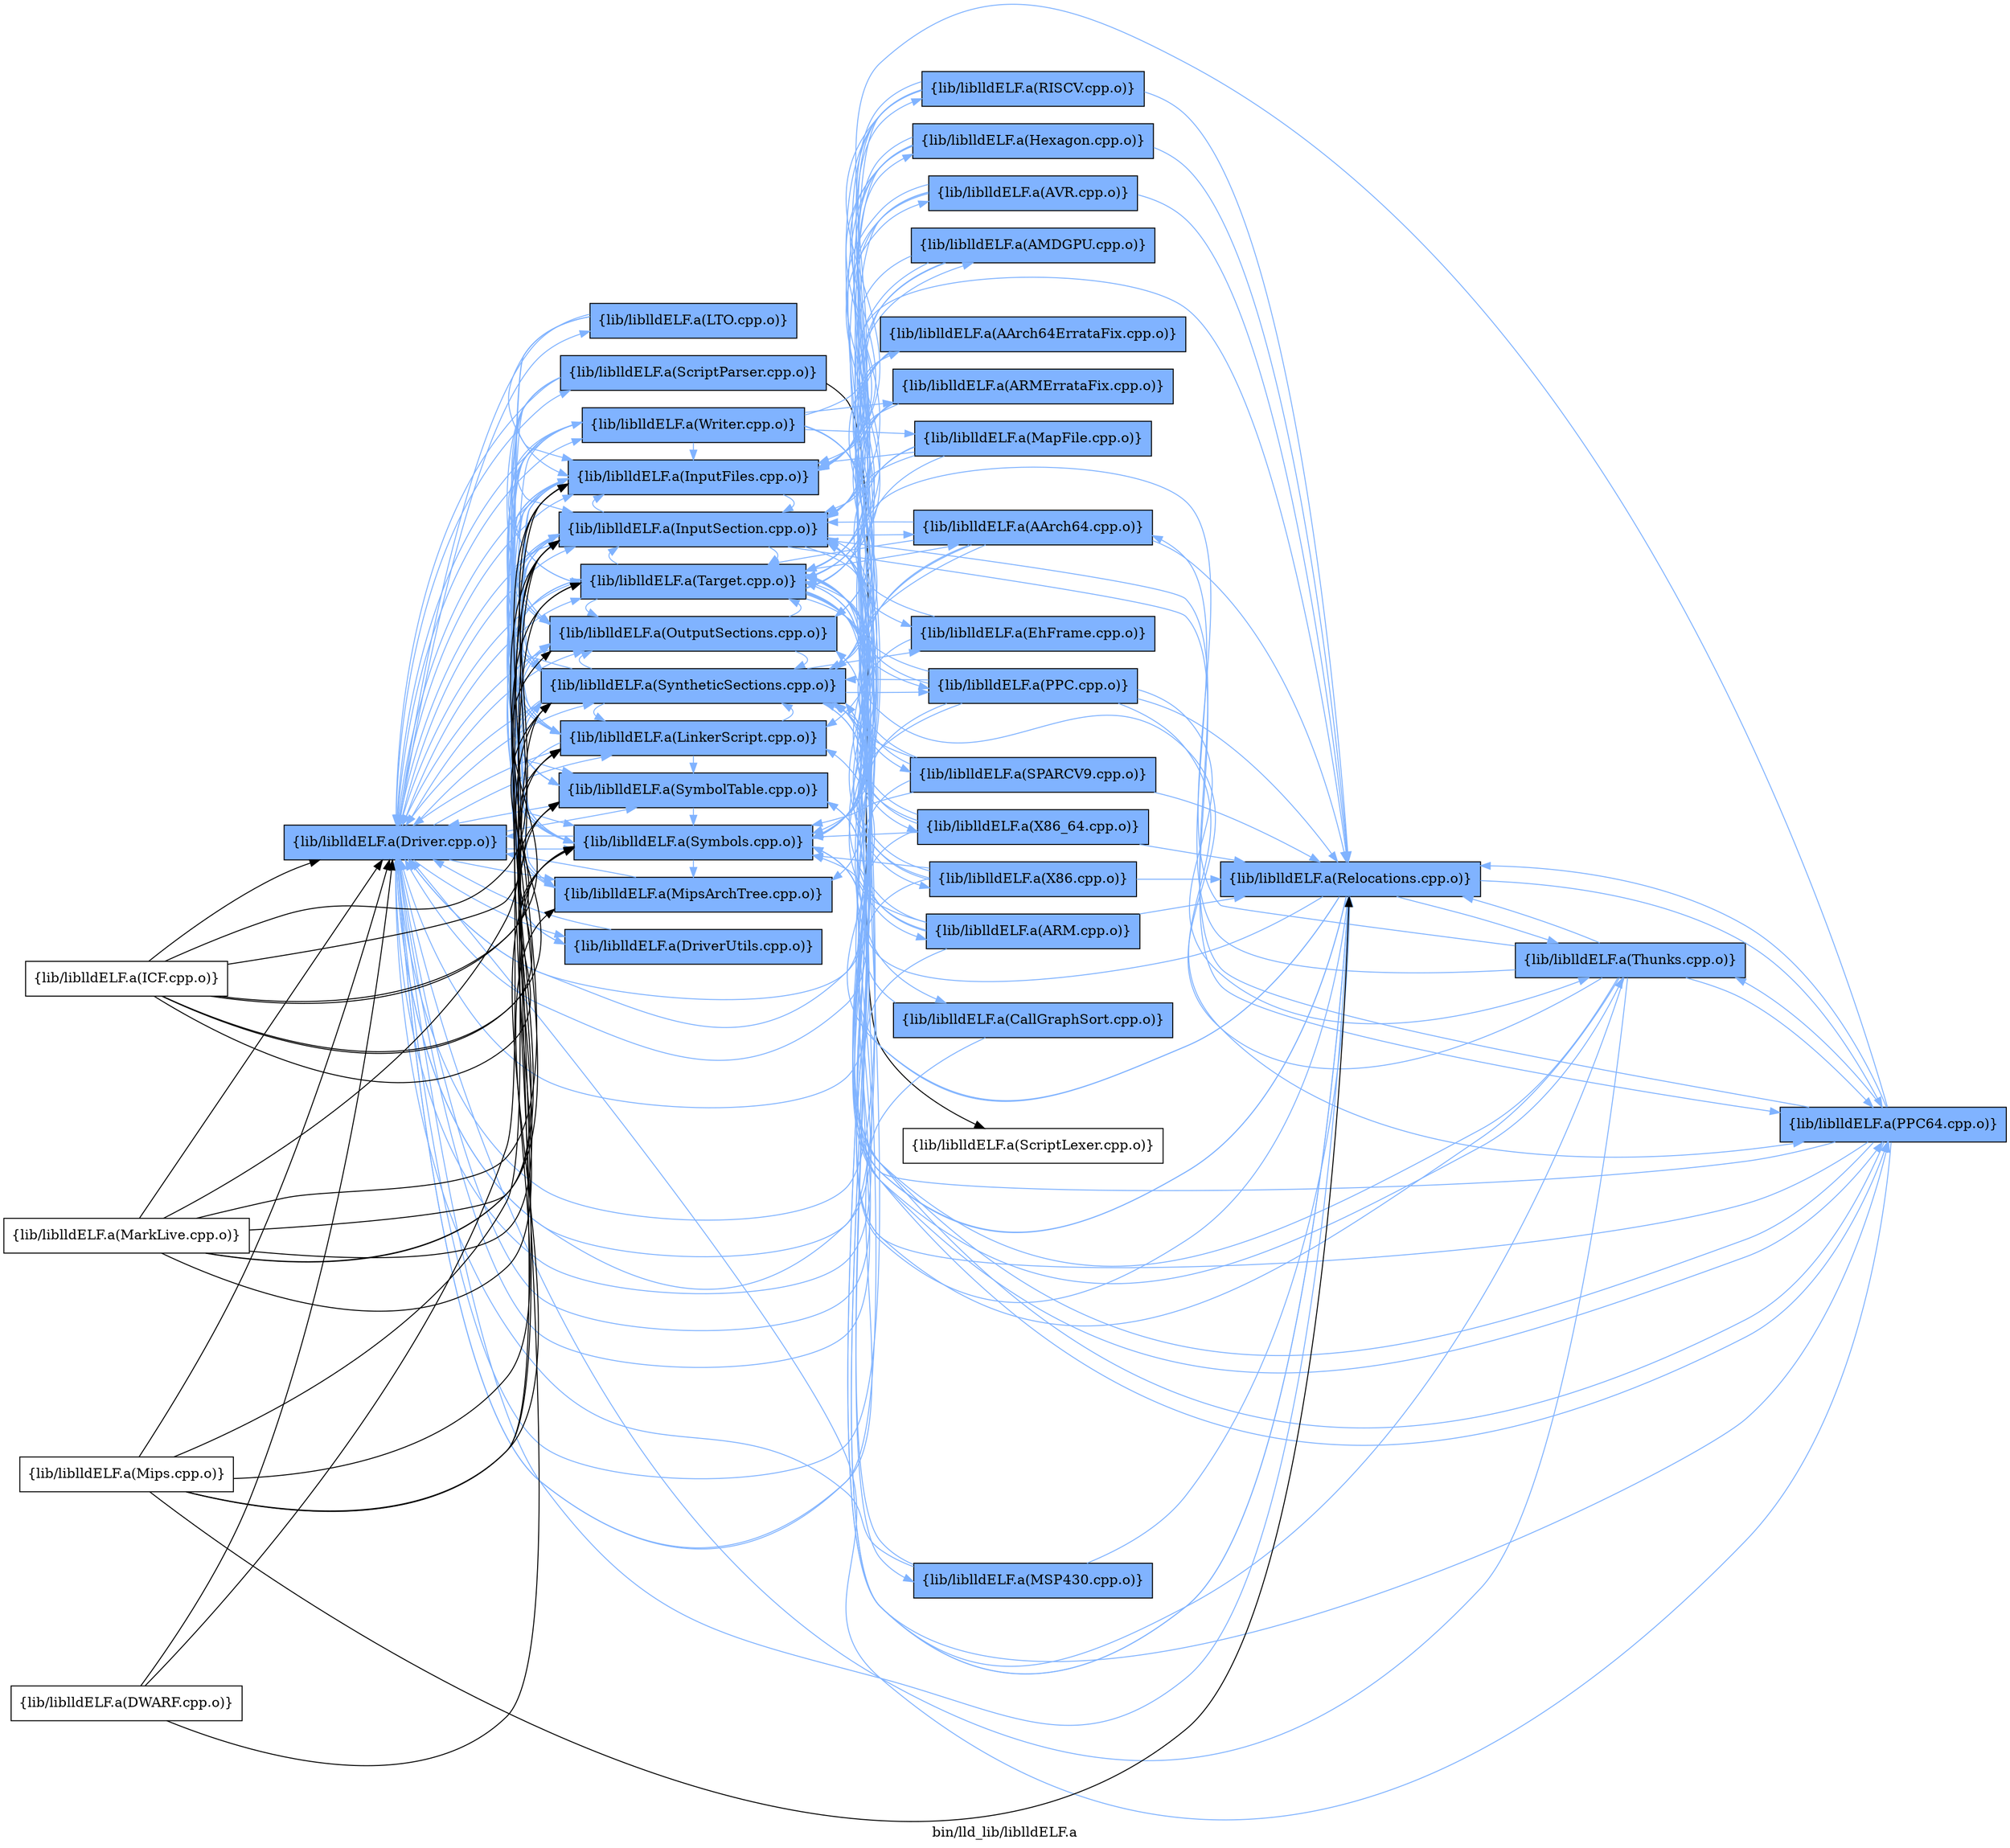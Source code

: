 digraph "bin/lld_lib/liblldELF.a" {
	label="bin/lld_lib/liblldELF.a";
	rankdir=LR;
	{ rank=same; Node0x55fd7b8131f8;  }
	{ rank=same; Node0x55fd7b80e248; Node0x55fd7b80f198; Node0x55fd7b813d38; Node0x55fd7b805878; Node0x55fd7b804158; Node0x55fd7b8034d8; Node0x55fd7b807858; Node0x55fd7b806908; Node0x55fd7b8181a8; Node0x55fd7b817c08; Node0x55fd7b8174d8; Node0x55fd7b7fd0d8; Node0x55fd7b813798;  }

	Node0x55fd7b8131f8 [shape=record,shape=box,group=1,style=filled,fillcolor="0.600000 0.5 1",label="{lib/liblldELF.a(Driver.cpp.o)}"];
	Node0x55fd7b8131f8 -> Node0x55fd7b80e248[color="0.600000 0.5 1"];
	Node0x55fd7b8131f8 -> Node0x55fd7b80f198[color="0.600000 0.5 1"];
	Node0x55fd7b8131f8 -> Node0x55fd7b813d38[color="0.600000 0.5 1"];
	Node0x55fd7b8131f8 -> Node0x55fd7b805878[color="0.600000 0.5 1"];
	Node0x55fd7b8131f8 -> Node0x55fd7b804158[color="0.600000 0.5 1"];
	Node0x55fd7b8131f8 -> Node0x55fd7b8034d8[color="0.600000 0.5 1"];
	Node0x55fd7b8131f8 -> Node0x55fd7b807858[color="0.600000 0.5 1"];
	Node0x55fd7b8131f8 -> Node0x55fd7b806908[color="0.600000 0.5 1"];
	Node0x55fd7b8131f8 -> Node0x55fd7b8181a8[color="0.600000 0.5 1"];
	Node0x55fd7b8131f8 -> Node0x55fd7b817c08[color="0.600000 0.5 1"];
	Node0x55fd7b8131f8 -> Node0x55fd7b8174d8[color="0.600000 0.5 1"];
	Node0x55fd7b8131f8 -> Node0x55fd7b7fd0d8[color="0.600000 0.5 1"];
	Node0x55fd7b8131f8 -> Node0x55fd7b813798[color="0.600000 0.5 1"];
	Node0x55fd7b80e248 [shape=record,shape=box,group=1,style=filled,fillcolor="0.600000 0.5 1",label="{lib/liblldELF.a(DriverUtils.cpp.o)}"];
	Node0x55fd7b80e248 -> Node0x55fd7b8131f8[color="0.600000 0.5 1"];
	Node0x55fd7b80f198 [shape=record,shape=box,group=1,style=filled,fillcolor="0.600000 0.5 1",label="{lib/liblldELF.a(InputFiles.cpp.o)}"];
	Node0x55fd7b80f198 -> Node0x55fd7b80e248[color="0.600000 0.5 1"];
	Node0x55fd7b80f198 -> Node0x55fd7b8131f8[color="0.600000 0.5 1"];
	Node0x55fd7b80f198 -> Node0x55fd7b813d38[color="0.600000 0.5 1"];
	Node0x55fd7b80f198 -> Node0x55fd7b805878[color="0.600000 0.5 1"];
	Node0x55fd7b80f198 -> Node0x55fd7b8181a8[color="0.600000 0.5 1"];
	Node0x55fd7b80f198 -> Node0x55fd7b817c08[color="0.600000 0.5 1"];
	Node0x55fd7b80f198 -> Node0x55fd7b8174d8[color="0.600000 0.5 1"];
	Node0x55fd7b813d38 [shape=record,shape=box,group=1,style=filled,fillcolor="0.600000 0.5 1",label="{lib/liblldELF.a(MipsArchTree.cpp.o)}"];
	Node0x55fd7b813d38 -> Node0x55fd7b80f198[color="0.600000 0.5 1"];
	Node0x55fd7b813d38 -> Node0x55fd7b8131f8[color="0.600000 0.5 1"];
	Node0x55fd7b805878 [shape=record,shape=box,group=1,style=filled,fillcolor="0.600000 0.5 1",label="{lib/liblldELF.a(InputSection.cpp.o)}"];
	Node0x55fd7b805878 -> Node0x55fd7b80f198[color="0.600000 0.5 1"];
	Node0x55fd7b805878 -> Node0x55fd7b8131f8[color="0.600000 0.5 1"];
	Node0x55fd7b805878 -> Node0x55fd7b8055a8[color="0.600000 0.5 1"];
	Node0x55fd7b805878 -> Node0x55fd7b805008[color="0.600000 0.5 1"];
	Node0x55fd7b805878 -> Node0x55fd7b8042e8[color="0.600000 0.5 1"];
	Node0x55fd7b805878 -> Node0x55fd7b807858[color="0.600000 0.5 1"];
	Node0x55fd7b805878 -> Node0x55fd7b8181a8[color="0.600000 0.5 1"];
	Node0x55fd7b805878 -> Node0x55fd7b817c08[color="0.600000 0.5 1"];
	Node0x55fd7b805878 -> Node0x55fd7b8174d8[color="0.600000 0.5 1"];
	Node0x55fd7b805878 -> Node0x55fd7b7fd0d8[color="0.600000 0.5 1"];
	Node0x55fd7b804158 [shape=record,shape=box,group=1,style=filled,fillcolor="0.600000 0.5 1",label="{lib/liblldELF.a(LTO.cpp.o)}"];
	Node0x55fd7b804158 -> Node0x55fd7b80f198[color="0.600000 0.5 1"];
	Node0x55fd7b804158 -> Node0x55fd7b8131f8[color="0.600000 0.5 1"];
	Node0x55fd7b804158 -> Node0x55fd7b8181a8[color="0.600000 0.5 1"];
	Node0x55fd7b804158 -> Node0x55fd7b817c08[color="0.600000 0.5 1"];
	Node0x55fd7b8034d8 [shape=record,shape=box,group=1,style=filled,fillcolor="0.600000 0.5 1",label="{lib/liblldELF.a(LinkerScript.cpp.o)}"];
	Node0x55fd7b8034d8 -> Node0x55fd7b80f198[color="0.600000 0.5 1"];
	Node0x55fd7b8034d8 -> Node0x55fd7b8131f8[color="0.600000 0.5 1"];
	Node0x55fd7b8034d8 -> Node0x55fd7b805878[color="0.600000 0.5 1"];
	Node0x55fd7b8034d8 -> Node0x55fd7b807858[color="0.600000 0.5 1"];
	Node0x55fd7b8034d8 -> Node0x55fd7b8181a8[color="0.600000 0.5 1"];
	Node0x55fd7b8034d8 -> Node0x55fd7b817c08[color="0.600000 0.5 1"];
	Node0x55fd7b8034d8 -> Node0x55fd7b8174d8[color="0.600000 0.5 1"];
	Node0x55fd7b8034d8 -> Node0x55fd7b7fd0d8[color="0.600000 0.5 1"];
	Node0x55fd7b8034d8 -> Node0x55fd7b813798[color="0.600000 0.5 1"];
	Node0x55fd7b807858 [shape=record,shape=box,group=1,style=filled,fillcolor="0.600000 0.5 1",label="{lib/liblldELF.a(OutputSections.cpp.o)}"];
	Node0x55fd7b807858 -> Node0x55fd7b8131f8[color="0.600000 0.5 1"];
	Node0x55fd7b807858 -> Node0x55fd7b805878[color="0.600000 0.5 1"];
	Node0x55fd7b807858 -> Node0x55fd7b8034d8[color="0.600000 0.5 1"];
	Node0x55fd7b807858 -> Node0x55fd7b8174d8[color="0.600000 0.5 1"];
	Node0x55fd7b807858 -> Node0x55fd7b7fd0d8[color="0.600000 0.5 1"];
	Node0x55fd7b806908 [shape=record,shape=box,group=1,style=filled,fillcolor="0.600000 0.5 1",label="{lib/liblldELF.a(ScriptParser.cpp.o)}"];
	Node0x55fd7b806908 -> Node0x55fd7b80e248[color="0.600000 0.5 1"];
	Node0x55fd7b806908 -> Node0x55fd7b80f198[color="0.600000 0.5 1"];
	Node0x55fd7b806908 -> Node0x55fd7b8131f8[color="0.600000 0.5 1"];
	Node0x55fd7b806908 -> Node0x55fd7b8034d8[color="0.600000 0.5 1"];
	Node0x55fd7b806908 -> Node0x55fd7b807858[color="0.600000 0.5 1"];
	Node0x55fd7b806908 -> Node0x55fd7b816088;
	Node0x55fd7b806908 -> Node0x55fd7b8181a8[color="0.600000 0.5 1"];
	Node0x55fd7b806908 -> Node0x55fd7b7fd0d8[color="0.600000 0.5 1"];
	Node0x55fd7b8181a8 [shape=record,shape=box,group=1,style=filled,fillcolor="0.600000 0.5 1",label="{lib/liblldELF.a(SymbolTable.cpp.o)}"];
	Node0x55fd7b8181a8 -> Node0x55fd7b8131f8[color="0.600000 0.5 1"];
	Node0x55fd7b8181a8 -> Node0x55fd7b817c08[color="0.600000 0.5 1"];
	Node0x55fd7b817c08 [shape=record,shape=box,group=1,style=filled,fillcolor="0.600000 0.5 1",label="{lib/liblldELF.a(Symbols.cpp.o)}"];
	Node0x55fd7b817c08 -> Node0x55fd7b80f198[color="0.600000 0.5 1"];
	Node0x55fd7b817c08 -> Node0x55fd7b8131f8[color="0.600000 0.5 1"];
	Node0x55fd7b817c08 -> Node0x55fd7b813d38[color="0.600000 0.5 1"];
	Node0x55fd7b817c08 -> Node0x55fd7b805878[color="0.600000 0.5 1"];
	Node0x55fd7b817c08 -> Node0x55fd7b807858[color="0.600000 0.5 1"];
	Node0x55fd7b817c08 -> Node0x55fd7b8174d8[color="0.600000 0.5 1"];
	Node0x55fd7b817c08 -> Node0x55fd7b7fd0d8[color="0.600000 0.5 1"];
	Node0x55fd7b8174d8 [shape=record,shape=box,group=1,style=filled,fillcolor="0.600000 0.5 1",label="{lib/liblldELF.a(SyntheticSections.cpp.o)}"];
	Node0x55fd7b8174d8 -> Node0x55fd7b80f198[color="0.600000 0.5 1"];
	Node0x55fd7b8174d8 -> Node0x55fd7b8131f8[color="0.600000 0.5 1"];
	Node0x55fd7b8174d8 -> Node0x55fd7b813d38[color="0.600000 0.5 1"];
	Node0x55fd7b8174d8 -> Node0x55fd7b805878[color="0.600000 0.5 1"];
	Node0x55fd7b8174d8 -> Node0x55fd7b805008[color="0.600000 0.5 1"];
	Node0x55fd7b8174d8 -> Node0x55fd7b8042e8[color="0.600000 0.5 1"];
	Node0x55fd7b8174d8 -> Node0x55fd7b8034d8[color="0.600000 0.5 1"];
	Node0x55fd7b8174d8 -> Node0x55fd7b807858[color="0.600000 0.5 1"];
	Node0x55fd7b8174d8 -> Node0x55fd7b8181a8[color="0.600000 0.5 1"];
	Node0x55fd7b8174d8 -> Node0x55fd7b817c08[color="0.600000 0.5 1"];
	Node0x55fd7b8174d8 -> Node0x55fd7b819558[color="0.600000 0.5 1"];
	Node0x55fd7b8174d8 -> Node0x55fd7b7fd0d8[color="0.600000 0.5 1"];
	Node0x55fd7b8174d8 -> Node0x55fd7b811718[color="0.600000 0.5 1"];
	Node0x55fd7b7fd0d8 [shape=record,shape=box,group=1,style=filled,fillcolor="0.600000 0.5 1",label="{lib/liblldELF.a(Target.cpp.o)}"];
	Node0x55fd7b7fd0d8 -> Node0x55fd7b8131f8[color="0.600000 0.5 1"];
	Node0x55fd7b7fd0d8 -> Node0x55fd7b805878[color="0.600000 0.5 1"];
	Node0x55fd7b7fd0d8 -> Node0x55fd7b8055a8[color="0.600000 0.5 1"];
	Node0x55fd7b7fd0d8 -> Node0x55fd7b805008[color="0.600000 0.5 1"];
	Node0x55fd7b7fd0d8 -> Node0x55fd7b807858[color="0.600000 0.5 1"];
	Node0x55fd7b7fd0d8 -> Node0x55fd7b819558[color="0.600000 0.5 1"];
	Node0x55fd7b7fd0d8 -> Node0x55fd7b7fd808[color="0.600000 0.5 1"];
	Node0x55fd7b7fd0d8 -> Node0x55fd7b7fdee8[color="0.600000 0.5 1"];
	Node0x55fd7b7fd0d8 -> Node0x55fd7b7fbf08[color="0.600000 0.5 1"];
	Node0x55fd7b7fd0d8 -> Node0x55fd7b7fc4f8[color="0.600000 0.5 1"];
	Node0x55fd7b7fd0d8 -> Node0x55fd7b810638[color="0.600000 0.5 1"];
	Node0x55fd7b7fd0d8 -> Node0x55fd7b80feb8[color="0.600000 0.5 1"];
	Node0x55fd7b7fd0d8 -> Node0x55fd7b810548[color="0.600000 0.5 1"];
	Node0x55fd7b7fd0d8 -> Node0x55fd7b811b28[color="0.600000 0.5 1"];
	Node0x55fd7b7fd0d8 -> Node0x55fd7b811448[color="0.600000 0.5 1"];
	Node0x55fd7b813798 [shape=record,shape=box,group=1,style=filled,fillcolor="0.600000 0.5 1",label="{lib/liblldELF.a(Writer.cpp.o)}"];
	Node0x55fd7b813798 -> Node0x55fd7b80f198[color="0.600000 0.5 1"];
	Node0x55fd7b813798 -> Node0x55fd7b8131f8[color="0.600000 0.5 1"];
	Node0x55fd7b813798 -> Node0x55fd7b805878[color="0.600000 0.5 1"];
	Node0x55fd7b813798 -> Node0x55fd7b805008[color="0.600000 0.5 1"];
	Node0x55fd7b813798 -> Node0x55fd7b8034d8[color="0.600000 0.5 1"];
	Node0x55fd7b813798 -> Node0x55fd7b807858[color="0.600000 0.5 1"];
	Node0x55fd7b813798 -> Node0x55fd7b806fe8[color="0.600000 0.5 1"];
	Node0x55fd7b813798 -> Node0x55fd7b8181a8[color="0.600000 0.5 1"];
	Node0x55fd7b813798 -> Node0x55fd7b817c08[color="0.600000 0.5 1"];
	Node0x55fd7b813798 -> Node0x55fd7b8174d8[color="0.600000 0.5 1"];
	Node0x55fd7b813798 -> Node0x55fd7b7fd0d8[color="0.600000 0.5 1"];
	Node0x55fd7b813798 -> Node0x55fd7b814698[color="0.600000 0.5 1"];
	Node0x55fd7b813798 -> Node0x55fd7b8148c8[color="0.600000 0.5 1"];
	Node0x55fd7b813798 -> Node0x55fd7b8137e8[color="0.600000 0.5 1"];
	Node0x55fd7b813798 -> Node0x55fd7b7fdd58[color="0.600000 0.5 1"];
	Node0x55fd7b80e518 [shape=record,shape=box,group=0,label="{lib/liblldELF.a(ICF.cpp.o)}"];
	Node0x55fd7b80e518 -> Node0x55fd7b80f198;
	Node0x55fd7b80e518 -> Node0x55fd7b8131f8;
	Node0x55fd7b80e518 -> Node0x55fd7b805878;
	Node0x55fd7b80e518 -> Node0x55fd7b8034d8;
	Node0x55fd7b80e518 -> Node0x55fd7b807858;
	Node0x55fd7b80e518 -> Node0x55fd7b8181a8;
	Node0x55fd7b80e518 -> Node0x55fd7b817c08;
	Node0x55fd7b80e518 -> Node0x55fd7b8174d8;
	Node0x55fd7b80f418 [shape=record,shape=box,group=0,label="{lib/liblldELF.a(DWARF.cpp.o)}"];
	Node0x55fd7b80f418 -> Node0x55fd7b80f198;
	Node0x55fd7b80f418 -> Node0x55fd7b8131f8;
	Node0x55fd7b80f418 -> Node0x55fd7b805878;
	Node0x55fd7b8055a8 [shape=record,shape=box,group=1,style=filled,fillcolor="0.600000 0.5 1",label="{lib/liblldELF.a(AArch64.cpp.o)}"];
	Node0x55fd7b8055a8 -> Node0x55fd7b8131f8[color="0.600000 0.5 1"];
	Node0x55fd7b8055a8 -> Node0x55fd7b805878[color="0.600000 0.5 1"];
	Node0x55fd7b8055a8 -> Node0x55fd7b806fe8[color="0.600000 0.5 1"];
	Node0x55fd7b8055a8 -> Node0x55fd7b817c08[color="0.600000 0.5 1"];
	Node0x55fd7b8055a8 -> Node0x55fd7b8174d8[color="0.600000 0.5 1"];
	Node0x55fd7b8055a8 -> Node0x55fd7b7fd0d8[color="0.600000 0.5 1"];
	Node0x55fd7b805008 [shape=record,shape=box,group=1,style=filled,fillcolor="0.600000 0.5 1",label="{lib/liblldELF.a(PPC64.cpp.o)}"];
	Node0x55fd7b805008 -> Node0x55fd7b80f198[color="0.600000 0.5 1"];
	Node0x55fd7b805008 -> Node0x55fd7b8131f8[color="0.600000 0.5 1"];
	Node0x55fd7b805008 -> Node0x55fd7b805878[color="0.600000 0.5 1"];
	Node0x55fd7b805008 -> Node0x55fd7b806fe8[color="0.600000 0.5 1"];
	Node0x55fd7b805008 -> Node0x55fd7b8181a8[color="0.600000 0.5 1"];
	Node0x55fd7b805008 -> Node0x55fd7b817c08[color="0.600000 0.5 1"];
	Node0x55fd7b805008 -> Node0x55fd7b8174d8[color="0.600000 0.5 1"];
	Node0x55fd7b805008 -> Node0x55fd7b7fd0d8[color="0.600000 0.5 1"];
	Node0x55fd7b805008 -> Node0x55fd7b811718[color="0.600000 0.5 1"];
	Node0x55fd7b8042e8 [shape=record,shape=box,group=1,style=filled,fillcolor="0.600000 0.5 1",label="{lib/liblldELF.a(EhFrame.cpp.o)}"];
	Node0x55fd7b8042e8 -> Node0x55fd7b8131f8[color="0.600000 0.5 1"];
	Node0x55fd7b8042e8 -> Node0x55fd7b805878[color="0.600000 0.5 1"];
	Node0x55fd7b806fe8 [shape=record,shape=box,group=1,style=filled,fillcolor="0.600000 0.5 1",label="{lib/liblldELF.a(Relocations.cpp.o)}"];
	Node0x55fd7b806fe8 -> Node0x55fd7b80f198[color="0.600000 0.5 1"];
	Node0x55fd7b806fe8 -> Node0x55fd7b8131f8[color="0.600000 0.5 1"];
	Node0x55fd7b806fe8 -> Node0x55fd7b805878[color="0.600000 0.5 1"];
	Node0x55fd7b806fe8 -> Node0x55fd7b805008[color="0.600000 0.5 1"];
	Node0x55fd7b806fe8 -> Node0x55fd7b8034d8[color="0.600000 0.5 1"];
	Node0x55fd7b806fe8 -> Node0x55fd7b807858[color="0.600000 0.5 1"];
	Node0x55fd7b806fe8 -> Node0x55fd7b8181a8[color="0.600000 0.5 1"];
	Node0x55fd7b806fe8 -> Node0x55fd7b817c08[color="0.600000 0.5 1"];
	Node0x55fd7b806fe8 -> Node0x55fd7b8174d8[color="0.600000 0.5 1"];
	Node0x55fd7b806fe8 -> Node0x55fd7b7fd0d8[color="0.600000 0.5 1"];
	Node0x55fd7b806fe8 -> Node0x55fd7b811718[color="0.600000 0.5 1"];
	Node0x55fd7b811718 [shape=record,shape=box,group=1,style=filled,fillcolor="0.600000 0.5 1",label="{lib/liblldELF.a(Thunks.cpp.o)}"];
	Node0x55fd7b811718 -> Node0x55fd7b8131f8[color="0.600000 0.5 1"];
	Node0x55fd7b811718 -> Node0x55fd7b813d38[color="0.600000 0.5 1"];
	Node0x55fd7b811718 -> Node0x55fd7b805878[color="0.600000 0.5 1"];
	Node0x55fd7b811718 -> Node0x55fd7b8055a8[color="0.600000 0.5 1"];
	Node0x55fd7b811718 -> Node0x55fd7b805008[color="0.600000 0.5 1"];
	Node0x55fd7b811718 -> Node0x55fd7b806fe8[color="0.600000 0.5 1"];
	Node0x55fd7b811718 -> Node0x55fd7b817c08[color="0.600000 0.5 1"];
	Node0x55fd7b811718 -> Node0x55fd7b8174d8[color="0.600000 0.5 1"];
	Node0x55fd7b811718 -> Node0x55fd7b7fd0d8[color="0.600000 0.5 1"];
	Node0x55fd7b807fd8 [shape=record,shape=box,group=0,label="{lib/liblldELF.a(MarkLive.cpp.o)}"];
	Node0x55fd7b807fd8 -> Node0x55fd7b80f198;
	Node0x55fd7b807fd8 -> Node0x55fd7b8131f8;
	Node0x55fd7b807fd8 -> Node0x55fd7b805878;
	Node0x55fd7b807fd8 -> Node0x55fd7b8034d8;
	Node0x55fd7b807fd8 -> Node0x55fd7b8181a8;
	Node0x55fd7b807fd8 -> Node0x55fd7b817c08;
	Node0x55fd7b807fd8 -> Node0x55fd7b8174d8;
	Node0x55fd7b807fd8 -> Node0x55fd7b7fd0d8;
	Node0x55fd7b816088 [shape=record,shape=box,group=0,label="{lib/liblldELF.a(ScriptLexer.cpp.o)}"];
	Node0x55fd7b819558 [shape=record,shape=box,group=1,style=filled,fillcolor="0.600000 0.5 1",label="{lib/liblldELF.a(PPC.cpp.o)}"];
	Node0x55fd7b819558 -> Node0x55fd7b8131f8[color="0.600000 0.5 1"];
	Node0x55fd7b819558 -> Node0x55fd7b805878[color="0.600000 0.5 1"];
	Node0x55fd7b819558 -> Node0x55fd7b805008[color="0.600000 0.5 1"];
	Node0x55fd7b819558 -> Node0x55fd7b806fe8[color="0.600000 0.5 1"];
	Node0x55fd7b819558 -> Node0x55fd7b817c08[color="0.600000 0.5 1"];
	Node0x55fd7b819558 -> Node0x55fd7b8174d8[color="0.600000 0.5 1"];
	Node0x55fd7b819558 -> Node0x55fd7b7fd0d8[color="0.600000 0.5 1"];
	Node0x55fd7b819558 -> Node0x55fd7b811718[color="0.600000 0.5 1"];
	Node0x55fd7b818dd8 [shape=record,shape=box,group=0,label="{lib/liblldELF.a(Mips.cpp.o)}"];
	Node0x55fd7b818dd8 -> Node0x55fd7b8131f8;
	Node0x55fd7b818dd8 -> Node0x55fd7b813d38;
	Node0x55fd7b818dd8 -> Node0x55fd7b805878;
	Node0x55fd7b818dd8 -> Node0x55fd7b806fe8;
	Node0x55fd7b818dd8 -> Node0x55fd7b817c08;
	Node0x55fd7b818dd8 -> Node0x55fd7b8174d8;
	Node0x55fd7b818dd8 -> Node0x55fd7b7fd0d8;
	Node0x55fd7b7fd808 [shape=record,shape=box,group=1,style=filled,fillcolor="0.600000 0.5 1",label="{lib/liblldELF.a(RISCV.cpp.o)}"];
	Node0x55fd7b7fd808 -> Node0x55fd7b80f198[color="0.600000 0.5 1"];
	Node0x55fd7b7fd808 -> Node0x55fd7b8131f8[color="0.600000 0.5 1"];
	Node0x55fd7b7fd808 -> Node0x55fd7b805878[color="0.600000 0.5 1"];
	Node0x55fd7b7fd808 -> Node0x55fd7b806fe8[color="0.600000 0.5 1"];
	Node0x55fd7b7fd808 -> Node0x55fd7b817c08[color="0.600000 0.5 1"];
	Node0x55fd7b7fd808 -> Node0x55fd7b8174d8[color="0.600000 0.5 1"];
	Node0x55fd7b7fd808 -> Node0x55fd7b7fd0d8[color="0.600000 0.5 1"];
	Node0x55fd7b7fdee8 [shape=record,shape=box,group=1,style=filled,fillcolor="0.600000 0.5 1",label="{lib/liblldELF.a(Hexagon.cpp.o)}"];
	Node0x55fd7b7fdee8 -> Node0x55fd7b80f198[color="0.600000 0.5 1"];
	Node0x55fd7b7fdee8 -> Node0x55fd7b8131f8[color="0.600000 0.5 1"];
	Node0x55fd7b7fdee8 -> Node0x55fd7b805878[color="0.600000 0.5 1"];
	Node0x55fd7b7fdee8 -> Node0x55fd7b806fe8[color="0.600000 0.5 1"];
	Node0x55fd7b7fdee8 -> Node0x55fd7b817c08[color="0.600000 0.5 1"];
	Node0x55fd7b7fdee8 -> Node0x55fd7b8174d8[color="0.600000 0.5 1"];
	Node0x55fd7b7fdee8 -> Node0x55fd7b7fd0d8[color="0.600000 0.5 1"];
	Node0x55fd7b7fbf08 [shape=record,shape=box,group=1,style=filled,fillcolor="0.600000 0.5 1",label="{lib/liblldELF.a(SPARCV9.cpp.o)}"];
	Node0x55fd7b7fbf08 -> Node0x55fd7b8131f8[color="0.600000 0.5 1"];
	Node0x55fd7b7fbf08 -> Node0x55fd7b805878[color="0.600000 0.5 1"];
	Node0x55fd7b7fbf08 -> Node0x55fd7b806fe8[color="0.600000 0.5 1"];
	Node0x55fd7b7fbf08 -> Node0x55fd7b817c08[color="0.600000 0.5 1"];
	Node0x55fd7b7fbf08 -> Node0x55fd7b8174d8[color="0.600000 0.5 1"];
	Node0x55fd7b7fbf08 -> Node0x55fd7b7fd0d8[color="0.600000 0.5 1"];
	Node0x55fd7b7fc4f8 [shape=record,shape=box,group=1,style=filled,fillcolor="0.600000 0.5 1",label="{lib/liblldELF.a(X86_64.cpp.o)}"];
	Node0x55fd7b7fc4f8 -> Node0x55fd7b8131f8[color="0.600000 0.5 1"];
	Node0x55fd7b7fc4f8 -> Node0x55fd7b805878[color="0.600000 0.5 1"];
	Node0x55fd7b7fc4f8 -> Node0x55fd7b806fe8[color="0.600000 0.5 1"];
	Node0x55fd7b7fc4f8 -> Node0x55fd7b817c08[color="0.600000 0.5 1"];
	Node0x55fd7b7fc4f8 -> Node0x55fd7b8174d8[color="0.600000 0.5 1"];
	Node0x55fd7b7fc4f8 -> Node0x55fd7b7fd0d8[color="0.600000 0.5 1"];
	Node0x55fd7b810638 [shape=record,shape=box,group=1,style=filled,fillcolor="0.600000 0.5 1",label="{lib/liblldELF.a(X86.cpp.o)}"];
	Node0x55fd7b810638 -> Node0x55fd7b8131f8[color="0.600000 0.5 1"];
	Node0x55fd7b810638 -> Node0x55fd7b805878[color="0.600000 0.5 1"];
	Node0x55fd7b810638 -> Node0x55fd7b806fe8[color="0.600000 0.5 1"];
	Node0x55fd7b810638 -> Node0x55fd7b817c08[color="0.600000 0.5 1"];
	Node0x55fd7b810638 -> Node0x55fd7b8174d8[color="0.600000 0.5 1"];
	Node0x55fd7b810638 -> Node0x55fd7b7fd0d8[color="0.600000 0.5 1"];
	Node0x55fd7b80feb8 [shape=record,shape=box,group=1,style=filled,fillcolor="0.600000 0.5 1",label="{lib/liblldELF.a(ARM.cpp.o)}"];
	Node0x55fd7b80feb8 -> Node0x55fd7b8131f8[color="0.600000 0.5 1"];
	Node0x55fd7b80feb8 -> Node0x55fd7b805878[color="0.600000 0.5 1"];
	Node0x55fd7b80feb8 -> Node0x55fd7b806fe8[color="0.600000 0.5 1"];
	Node0x55fd7b80feb8 -> Node0x55fd7b817c08[color="0.600000 0.5 1"];
	Node0x55fd7b80feb8 -> Node0x55fd7b8174d8[color="0.600000 0.5 1"];
	Node0x55fd7b80feb8 -> Node0x55fd7b7fd0d8[color="0.600000 0.5 1"];
	Node0x55fd7b810548 [shape=record,shape=box,group=1,style=filled,fillcolor="0.600000 0.5 1",label="{lib/liblldELF.a(MSP430.cpp.o)}"];
	Node0x55fd7b810548 -> Node0x55fd7b8131f8[color="0.600000 0.5 1"];
	Node0x55fd7b810548 -> Node0x55fd7b806fe8[color="0.600000 0.5 1"];
	Node0x55fd7b810548 -> Node0x55fd7b7fd0d8[color="0.600000 0.5 1"];
	Node0x55fd7b811b28 [shape=record,shape=box,group=1,style=filled,fillcolor="0.600000 0.5 1",label="{lib/liblldELF.a(AVR.cpp.o)}"];
	Node0x55fd7b811b28 -> Node0x55fd7b80f198[color="0.600000 0.5 1"];
	Node0x55fd7b811b28 -> Node0x55fd7b8131f8[color="0.600000 0.5 1"];
	Node0x55fd7b811b28 -> Node0x55fd7b806fe8[color="0.600000 0.5 1"];
	Node0x55fd7b811b28 -> Node0x55fd7b817c08[color="0.600000 0.5 1"];
	Node0x55fd7b811b28 -> Node0x55fd7b7fd0d8[color="0.600000 0.5 1"];
	Node0x55fd7b811448 [shape=record,shape=box,group=1,style=filled,fillcolor="0.600000 0.5 1",label="{lib/liblldELF.a(AMDGPU.cpp.o)}"];
	Node0x55fd7b811448 -> Node0x55fd7b80f198[color="0.600000 0.5 1"];
	Node0x55fd7b811448 -> Node0x55fd7b8131f8[color="0.600000 0.5 1"];
	Node0x55fd7b811448 -> Node0x55fd7b817c08[color="0.600000 0.5 1"];
	Node0x55fd7b811448 -> Node0x55fd7b7fd0d8[color="0.600000 0.5 1"];
	Node0x55fd7b814698 [shape=record,shape=box,group=1,style=filled,fillcolor="0.600000 0.5 1",label="{lib/liblldELF.a(CallGraphSort.cpp.o)}"];
	Node0x55fd7b814698 -> Node0x55fd7b8131f8[color="0.600000 0.5 1"];
	Node0x55fd7b814698 -> Node0x55fd7b805878[color="0.600000 0.5 1"];
	Node0x55fd7b8148c8 [shape=record,shape=box,group=1,style=filled,fillcolor="0.600000 0.5 1",label="{lib/liblldELF.a(AArch64ErrataFix.cpp.o)}"];
	Node0x55fd7b8148c8 -> Node0x55fd7b80f198[color="0.600000 0.5 1"];
	Node0x55fd7b8148c8 -> Node0x55fd7b805878[color="0.600000 0.5 1"];
	Node0x55fd7b8148c8 -> Node0x55fd7b807858[color="0.600000 0.5 1"];
	Node0x55fd7b8148c8 -> Node0x55fd7b817c08[color="0.600000 0.5 1"];
	Node0x55fd7b8148c8 -> Node0x55fd7b8174d8[color="0.600000 0.5 1"];
	Node0x55fd7b8148c8 -> Node0x55fd7b7fd0d8[color="0.600000 0.5 1"];
	Node0x55fd7b8137e8 [shape=record,shape=box,group=1,style=filled,fillcolor="0.600000 0.5 1",label="{lib/liblldELF.a(ARMErrataFix.cpp.o)}"];
	Node0x55fd7b8137e8 -> Node0x55fd7b80f198[color="0.600000 0.5 1"];
	Node0x55fd7b8137e8 -> Node0x55fd7b805878[color="0.600000 0.5 1"];
	Node0x55fd7b8137e8 -> Node0x55fd7b807858[color="0.600000 0.5 1"];
	Node0x55fd7b8137e8 -> Node0x55fd7b817c08[color="0.600000 0.5 1"];
	Node0x55fd7b8137e8 -> Node0x55fd7b8174d8[color="0.600000 0.5 1"];
	Node0x55fd7b8137e8 -> Node0x55fd7b7fd0d8[color="0.600000 0.5 1"];
	Node0x55fd7b7fdd58 [shape=record,shape=box,group=1,style=filled,fillcolor="0.600000 0.5 1",label="{lib/liblldELF.a(MapFile.cpp.o)}"];
	Node0x55fd7b7fdd58 -> Node0x55fd7b80f198[color="0.600000 0.5 1"];
	Node0x55fd7b7fdd58 -> Node0x55fd7b8131f8[color="0.600000 0.5 1"];
	Node0x55fd7b7fdd58 -> Node0x55fd7b805878[color="0.600000 0.5 1"];
	Node0x55fd7b7fdd58 -> Node0x55fd7b8034d8[color="0.600000 0.5 1"];
	Node0x55fd7b7fdd58 -> Node0x55fd7b817c08[color="0.600000 0.5 1"];
}
